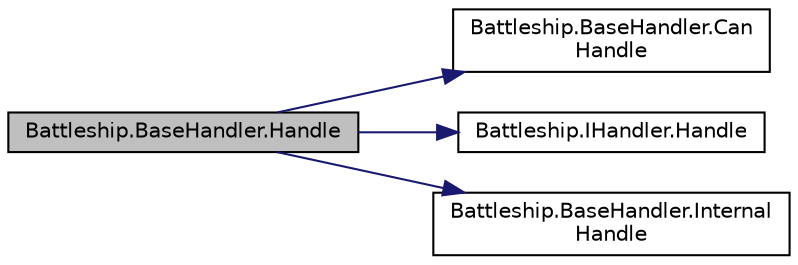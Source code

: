 digraph "Battleship.BaseHandler.Handle"
{
 // INTERACTIVE_SVG=YES
 // LATEX_PDF_SIZE
  edge [fontname="Helvetica",fontsize="10",labelfontname="Helvetica",labelfontsize="10"];
  node [fontname="Helvetica",fontsize="10",shape=record];
  rankdir="LR";
  Node1 [label="Battleship.BaseHandler.Handle",height=0.2,width=0.4,color="black", fillcolor="grey75", style="filled", fontcolor="black",tooltip="Procesa el mensaje o la pasa al siguiente \"handler\" si existe."];
  Node1 -> Node2 [color="midnightblue",fontsize="10",style="solid",fontname="Helvetica"];
  Node2 [label="Battleship.BaseHandler.Can\lHandle",height=0.2,width=0.4,color="black", fillcolor="white", style="filled",URL="$classBattleship_1_1BaseHandler.html#a442e0f3700d558da0f3ef9cbd8062692",tooltip="Determina si este \"handler\" puede procesar el mensaje. En la clase base se utiliza el array BaseHandl..."];
  Node1 -> Node3 [color="midnightblue",fontsize="10",style="solid",fontname="Helvetica"];
  Node3 [label="Battleship.IHandler.Handle",height=0.2,width=0.4,color="black", fillcolor="white", style="filled",URL="$interfaceBattleship_1_1IHandler.html#a912d50abf330362b1cd51d0cb80bc733",tooltip="Procesa el mensaje o la pasa al siguiente \"handler\" si existe."];
  Node1 -> Node4 [color="midnightblue",fontsize="10",style="solid",fontname="Helvetica"];
  Node4 [label="Battleship.BaseHandler.Internal\lHandle",height=0.2,width=0.4,color="black", fillcolor="white", style="filled",URL="$classBattleship_1_1BaseHandler.html#a4859dbe0b59991c99a7c62123cb1ca1b",tooltip="Este método debe ser sobreescrito por las clases sucesores. La clase sucesora procesa el mensaje y re..."];
}
